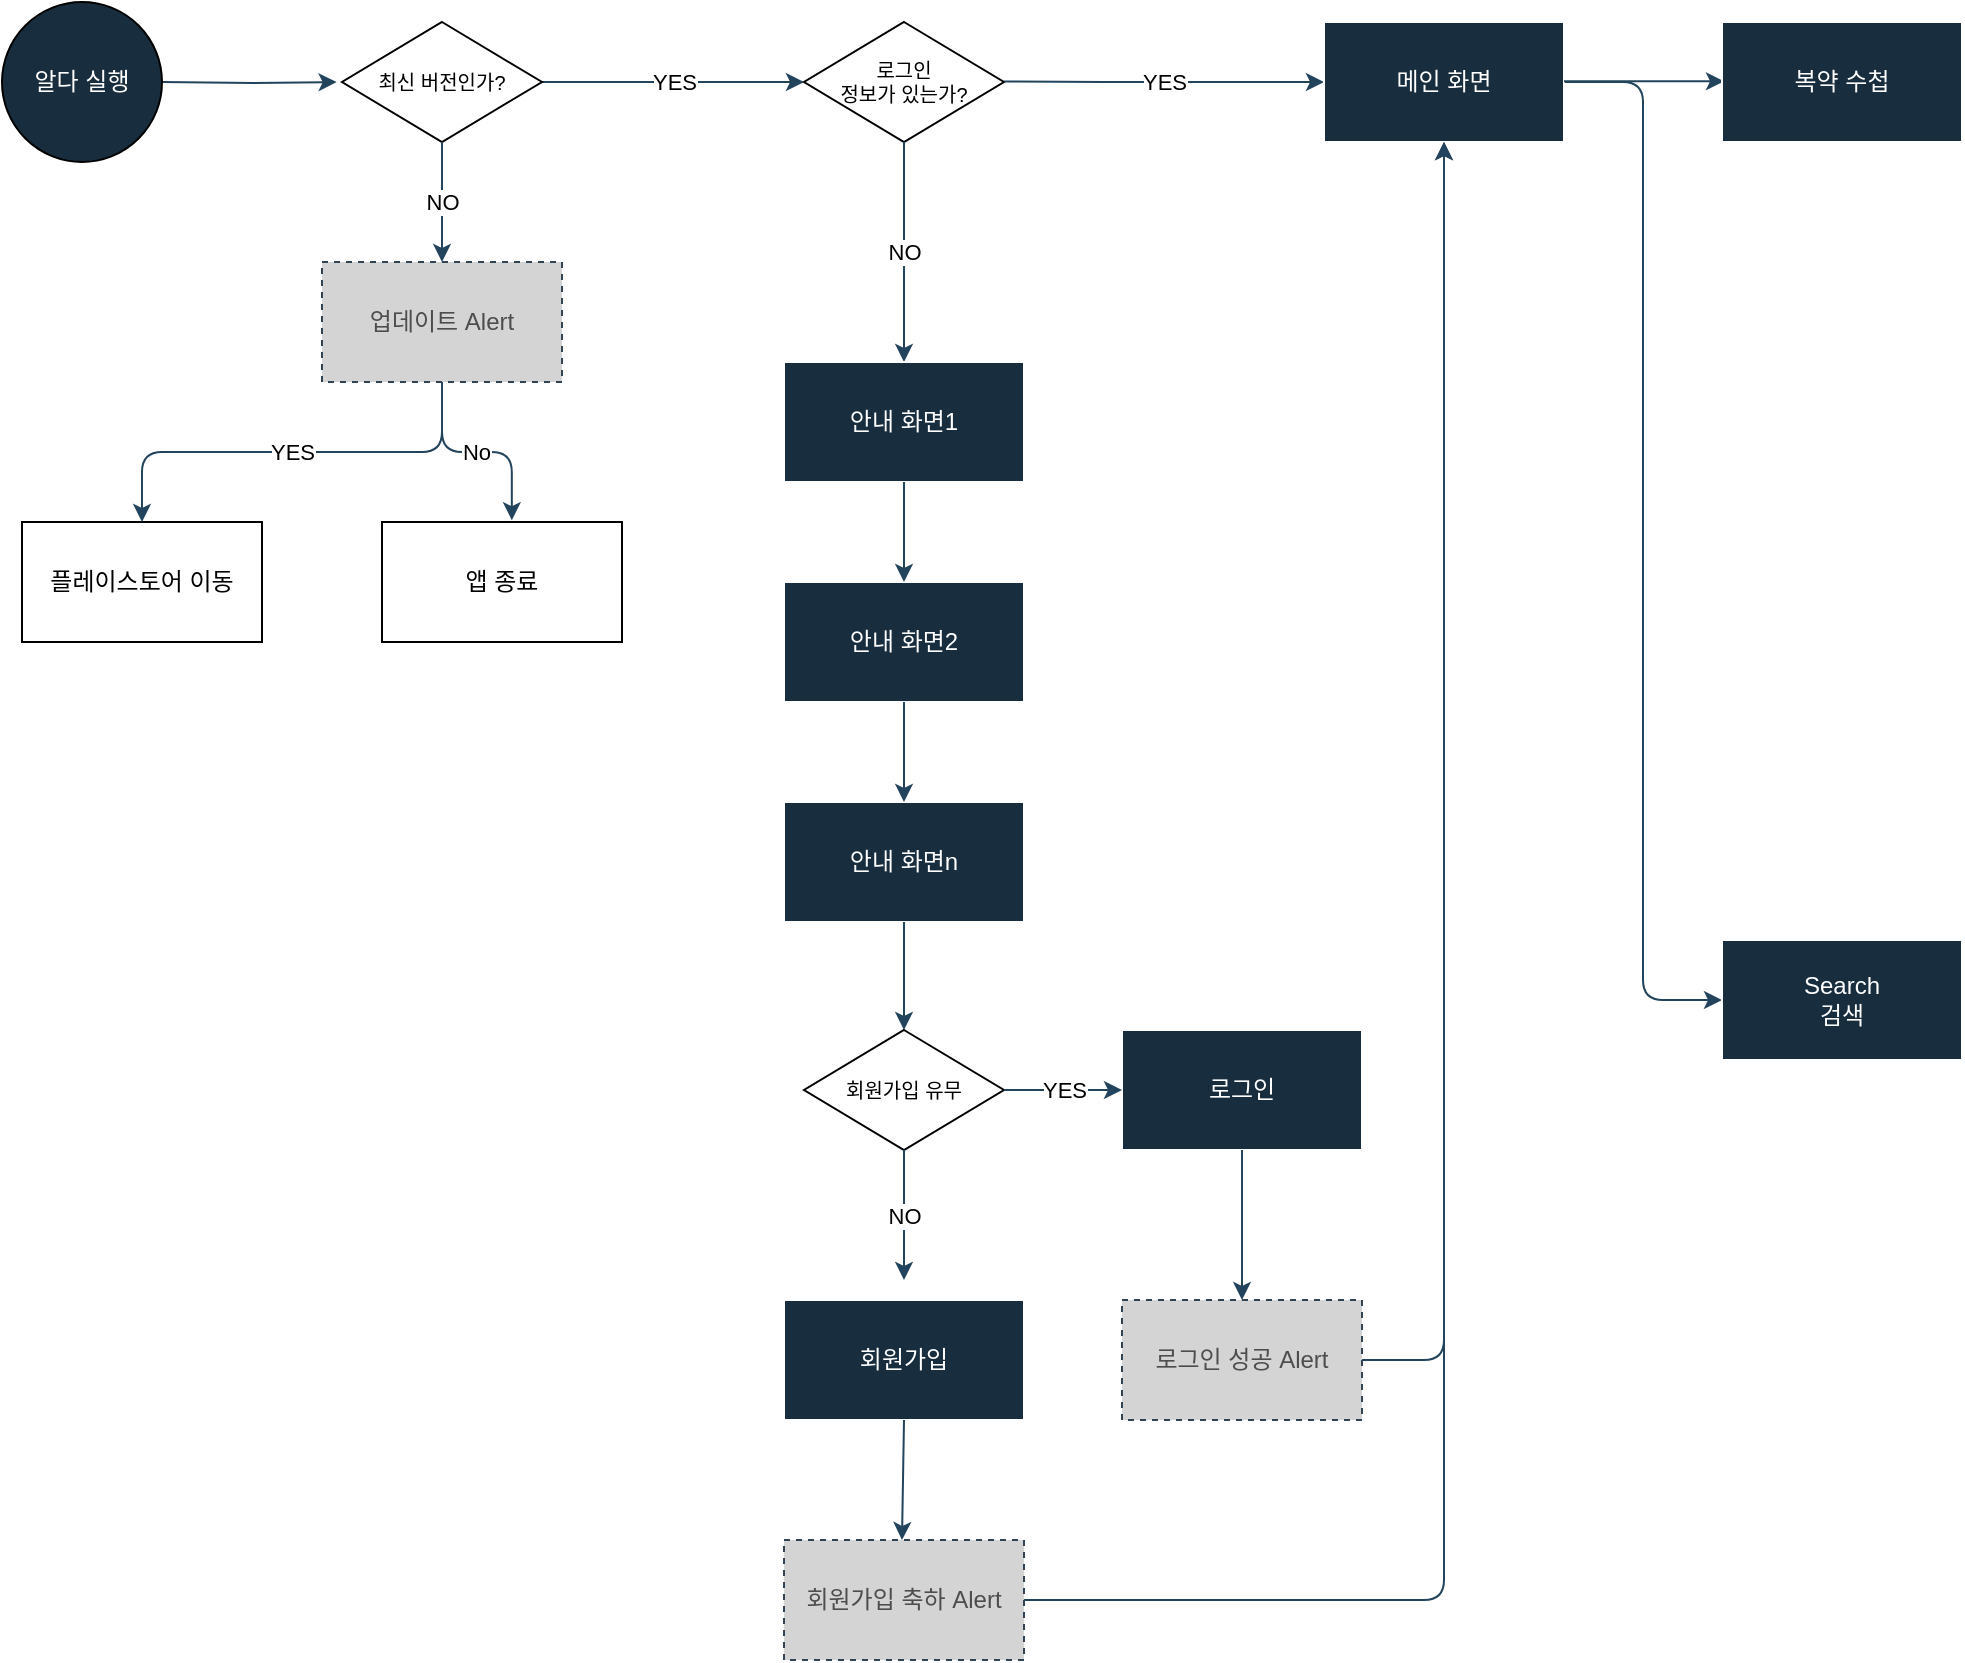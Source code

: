 <mxfile version="21.3.2" type="github">
  <diagram id="C5RBs43oDa-KdzZeNtuy" name="Page-1">
    <mxGraphModel dx="1087" dy="794" grid="1" gridSize="10" guides="1" tooltips="1" connect="1" arrows="1" fold="1" page="1" pageScale="1" pageWidth="827" pageHeight="1169" math="0" shadow="0">
      <root>
        <mxCell id="WIyWlLk6GJQsqaUBKTNV-0" />
        <mxCell id="WIyWlLk6GJQsqaUBKTNV-1" parent="WIyWlLk6GJQsqaUBKTNV-0" />
        <mxCell id="m_ifMpzxKWYVqeIlEhVg-5" style="edgeStyle=orthogonalEdgeStyle;rounded=0;orthogonalLoop=1;jettySize=auto;html=1;exitX=1;exitY=0.5;exitDx=0;exitDy=0;entryX=-0.027;entryY=0.501;entryDx=0;entryDy=0;entryPerimeter=0;strokeColor=#23445D;" parent="WIyWlLk6GJQsqaUBKTNV-1" target="m_ifMpzxKWYVqeIlEhVg-2" edge="1">
          <mxGeometry relative="1" as="geometry">
            <mxPoint x="150" y="111" as="sourcePoint" />
          </mxGeometry>
        </mxCell>
        <mxCell id="m_ifMpzxKWYVqeIlEhVg-6" value="YES" style="edgeStyle=orthogonalEdgeStyle;rounded=0;orthogonalLoop=1;jettySize=auto;html=1;exitX=1;exitY=0.5;exitDx=0;exitDy=0;entryX=0;entryY=0.5;entryDx=0;entryDy=0;strokeColor=#23445D;" parent="WIyWlLk6GJQsqaUBKTNV-1" source="m_ifMpzxKWYVqeIlEhVg-2" target="m_ifMpzxKWYVqeIlEhVg-3" edge="1">
          <mxGeometry relative="1" as="geometry" />
        </mxCell>
        <mxCell id="m_ifMpzxKWYVqeIlEhVg-2" value="최신 버전인가?" style="rhombus;whiteSpace=wrap;html=1;fillStyle=auto;fontSize=10;" parent="WIyWlLk6GJQsqaUBKTNV-1" vertex="1">
          <mxGeometry x="240" y="81" width="100" height="60" as="geometry" />
        </mxCell>
        <mxCell id="m_ifMpzxKWYVqeIlEhVg-3" value="로그인&lt;br style=&quot;font-size: 10px;&quot;&gt;정보가 있는가?" style="rhombus;whiteSpace=wrap;html=1;fillStyle=auto;fontSize=10;" parent="WIyWlLk6GJQsqaUBKTNV-1" vertex="1">
          <mxGeometry x="471" y="81" width="100" height="60" as="geometry" />
        </mxCell>
        <mxCell id="m_ifMpzxKWYVqeIlEhVg-8" value="YES" style="edgeStyle=none;orthogonalLoop=1;jettySize=auto;html=1;rounded=0;strokeColor=#23445D;entryX=0;entryY=0.5;entryDx=0;entryDy=0;" parent="WIyWlLk6GJQsqaUBKTNV-1" target="m_ifMpzxKWYVqeIlEhVg-14" edge="1">
          <mxGeometry width="80" relative="1" as="geometry">
            <mxPoint x="571" y="110.76" as="sourcePoint" />
            <mxPoint x="671" y="111" as="targetPoint" />
            <Array as="points">
              <mxPoint x="621" y="111" />
            </Array>
          </mxGeometry>
        </mxCell>
        <mxCell id="m_ifMpzxKWYVqeIlEhVg-9" value="NO" style="edgeStyle=none;orthogonalLoop=1;jettySize=auto;html=1;rounded=0;strokeColor=#23445D;exitX=0.5;exitY=1;exitDx=0;exitDy=0;entryX=0.5;entryY=0;entryDx=0;entryDy=0;" parent="WIyWlLk6GJQsqaUBKTNV-1" source="m_ifMpzxKWYVqeIlEhVg-3" target="m_ifMpzxKWYVqeIlEhVg-13" edge="1">
          <mxGeometry width="80" relative="1" as="geometry">
            <mxPoint x="491" y="231" as="sourcePoint" />
            <mxPoint x="521" y="241" as="targetPoint" />
            <Array as="points" />
          </mxGeometry>
        </mxCell>
        <mxCell id="m_ifMpzxKWYVqeIlEhVg-13" value="안내 화면1" style="whiteSpace=wrap;html=1;strokeColor=#FFFFFF;fontColor=#FFFFFF;fillColor=#182E3E;" parent="WIyWlLk6GJQsqaUBKTNV-1" vertex="1">
          <mxGeometry x="461" y="251" width="120" height="60" as="geometry" />
        </mxCell>
        <mxCell id="m_ifMpzxKWYVqeIlEhVg-50" style="edgeStyle=orthogonalEdgeStyle;rounded=1;orthogonalLoop=1;jettySize=auto;html=1;exitX=1;exitY=0.5;exitDx=0;exitDy=0;entryX=0;entryY=0.5;entryDx=0;entryDy=0;strokeColor=#23445D;" parent="WIyWlLk6GJQsqaUBKTNV-1" source="m_ifMpzxKWYVqeIlEhVg-14" target="m_ifMpzxKWYVqeIlEhVg-49" edge="1">
          <mxGeometry relative="1" as="geometry" />
        </mxCell>
        <mxCell id="m_ifMpzxKWYVqeIlEhVg-14" value="메인 화면" style="whiteSpace=wrap;html=1;strokeColor=#FFFFFF;fontColor=#FFFFFF;fillColor=#182E3E;" parent="WIyWlLk6GJQsqaUBKTNV-1" vertex="1">
          <mxGeometry x="731" y="81" width="120" height="60" as="geometry" />
        </mxCell>
        <mxCell id="m_ifMpzxKWYVqeIlEhVg-15" value="NO" style="edgeStyle=none;orthogonalLoop=1;jettySize=auto;html=1;rounded=0;strokeColor=#23445D;exitX=0.5;exitY=1;exitDx=0;exitDy=0;entryX=0.5;entryY=0;entryDx=0;entryDy=0;" parent="WIyWlLk6GJQsqaUBKTNV-1" source="m_ifMpzxKWYVqeIlEhVg-2" target="m_ifMpzxKWYVqeIlEhVg-18" edge="1">
          <mxGeometry width="80" relative="1" as="geometry">
            <mxPoint x="300" y="191" as="sourcePoint" />
            <mxPoint x="290" y="191" as="targetPoint" />
            <Array as="points" />
          </mxGeometry>
        </mxCell>
        <mxCell id="m_ifMpzxKWYVqeIlEhVg-16" value="플레이스토어 이동" style="whiteSpace=wrap;html=1;" parent="WIyWlLk6GJQsqaUBKTNV-1" vertex="1">
          <mxGeometry x="80" y="331" width="120" height="60" as="geometry" />
        </mxCell>
        <mxCell id="m_ifMpzxKWYVqeIlEhVg-24" value="YES" style="edgeStyle=orthogonalEdgeStyle;rounded=1;orthogonalLoop=1;jettySize=auto;html=1;exitX=0.5;exitY=1;exitDx=0;exitDy=0;entryX=0.5;entryY=0;entryDx=0;entryDy=0;strokeColor=#23445D;" parent="WIyWlLk6GJQsqaUBKTNV-1" source="m_ifMpzxKWYVqeIlEhVg-18" target="m_ifMpzxKWYVqeIlEhVg-16" edge="1">
          <mxGeometry relative="1" as="geometry" />
        </mxCell>
        <mxCell id="m_ifMpzxKWYVqeIlEhVg-25" value="No" style="edgeStyle=orthogonalEdgeStyle;rounded=1;orthogonalLoop=1;jettySize=auto;html=1;exitX=0.5;exitY=1;exitDx=0;exitDy=0;entryX=0.541;entryY=-0.015;entryDx=0;entryDy=0;entryPerimeter=0;strokeColor=#23445D;" parent="WIyWlLk6GJQsqaUBKTNV-1" source="m_ifMpzxKWYVqeIlEhVg-18" target="m_ifMpzxKWYVqeIlEhVg-20" edge="1">
          <mxGeometry relative="1" as="geometry" />
        </mxCell>
        <mxCell id="m_ifMpzxKWYVqeIlEhVg-18" value="업데이트 Alert" style="whiteSpace=wrap;html=1;strokeColor=#314354;fontColor=#4D4D4D;fillColor=#D4D4D4;dashed=1;gradientColor=none;labelBorderColor=none;" parent="WIyWlLk6GJQsqaUBKTNV-1" vertex="1">
          <mxGeometry x="230" y="201" width="120" height="60" as="geometry" />
        </mxCell>
        <mxCell id="m_ifMpzxKWYVqeIlEhVg-20" value="앱 종료" style="whiteSpace=wrap;html=1;" parent="WIyWlLk6GJQsqaUBKTNV-1" vertex="1">
          <mxGeometry x="260" y="331" width="120" height="60" as="geometry" />
        </mxCell>
        <mxCell id="m_ifMpzxKWYVqeIlEhVg-26" value="안내 화면2" style="whiteSpace=wrap;html=1;strokeColor=#FFFFFF;fontColor=#FFFFFF;fillColor=#182E3E;" parent="WIyWlLk6GJQsqaUBKTNV-1" vertex="1">
          <mxGeometry x="461" y="361" width="120" height="60" as="geometry" />
        </mxCell>
        <mxCell id="m_ifMpzxKWYVqeIlEhVg-27" value="안내 화면n" style="whiteSpace=wrap;html=1;strokeColor=#FFFFFF;fontColor=#FFFFFF;fillColor=#182E3E;" parent="WIyWlLk6GJQsqaUBKTNV-1" vertex="1">
          <mxGeometry x="461" y="471" width="120" height="60" as="geometry" />
        </mxCell>
        <mxCell id="m_ifMpzxKWYVqeIlEhVg-28" value="" style="edgeStyle=none;orthogonalLoop=1;jettySize=auto;html=1;rounded=0;strokeColor=#23445D;exitX=0.5;exitY=1;exitDx=0;exitDy=0;entryX=0.5;entryY=0;entryDx=0;entryDy=0;" parent="WIyWlLk6GJQsqaUBKTNV-1" source="m_ifMpzxKWYVqeIlEhVg-13" target="m_ifMpzxKWYVqeIlEhVg-26" edge="1">
          <mxGeometry width="80" relative="1" as="geometry">
            <mxPoint x="631" y="321" as="sourcePoint" />
            <mxPoint x="711" y="321" as="targetPoint" />
            <Array as="points" />
          </mxGeometry>
        </mxCell>
        <mxCell id="m_ifMpzxKWYVqeIlEhVg-29" value="" style="edgeStyle=none;orthogonalLoop=1;jettySize=auto;html=1;rounded=0;strokeColor=#23445D;exitX=0.5;exitY=1;exitDx=0;exitDy=0;entryX=0.5;entryY=0;entryDx=0;entryDy=0;" parent="WIyWlLk6GJQsqaUBKTNV-1" source="m_ifMpzxKWYVqeIlEhVg-26" target="m_ifMpzxKWYVqeIlEhVg-27" edge="1">
          <mxGeometry width="80" relative="1" as="geometry">
            <mxPoint x="651" y="381" as="sourcePoint" />
            <mxPoint x="731" y="381" as="targetPoint" />
            <Array as="points" />
          </mxGeometry>
        </mxCell>
        <mxCell id="m_ifMpzxKWYVqeIlEhVg-33" value="" style="edgeStyle=none;orthogonalLoop=1;jettySize=auto;html=1;rounded=0;strokeColor=#23445D;exitX=0.5;exitY=1;exitDx=0;exitDy=0;entryX=0.5;entryY=0;entryDx=0;entryDy=0;" parent="WIyWlLk6GJQsqaUBKTNV-1" source="m_ifMpzxKWYVqeIlEhVg-27" edge="1">
          <mxGeometry width="80" relative="1" as="geometry">
            <mxPoint x="720" y="490" as="sourcePoint" />
            <mxPoint x="521" y="585" as="targetPoint" />
            <Array as="points" />
          </mxGeometry>
        </mxCell>
        <mxCell id="m_ifMpzxKWYVqeIlEhVg-34" value="회원가입 유무" style="rhombus;whiteSpace=wrap;html=1;fillStyle=auto;fontSize=10;" parent="WIyWlLk6GJQsqaUBKTNV-1" vertex="1">
          <mxGeometry x="471" y="585" width="100" height="60" as="geometry" />
        </mxCell>
        <mxCell id="m_ifMpzxKWYVqeIlEhVg-35" value="로그인" style="whiteSpace=wrap;html=1;strokeColor=#FFFFFF;fontColor=#FFFFFF;fillColor=#182E3E;" parent="WIyWlLk6GJQsqaUBKTNV-1" vertex="1">
          <mxGeometry x="630" y="585" width="120" height="60" as="geometry" />
        </mxCell>
        <mxCell id="m_ifMpzxKWYVqeIlEhVg-36" value="YES" style="edgeStyle=none;orthogonalLoop=1;jettySize=auto;html=1;rounded=0;strokeColor=#23445D;exitX=1;exitY=0.5;exitDx=0;exitDy=0;entryX=0;entryY=0.5;entryDx=0;entryDy=0;" parent="WIyWlLk6GJQsqaUBKTNV-1" source="m_ifMpzxKWYVqeIlEhVg-34" target="m_ifMpzxKWYVqeIlEhVg-35" edge="1">
          <mxGeometry width="80" relative="1" as="geometry">
            <mxPoint x="640" y="690" as="sourcePoint" />
            <mxPoint x="720" y="690" as="targetPoint" />
            <Array as="points" />
          </mxGeometry>
        </mxCell>
        <mxCell id="m_ifMpzxKWYVqeIlEhVg-37" value="NO" style="edgeStyle=none;orthogonalLoop=1;jettySize=auto;html=1;rounded=0;strokeColor=#23445D;exitX=0.5;exitY=1;exitDx=0;exitDy=0;" parent="WIyWlLk6GJQsqaUBKTNV-1" source="m_ifMpzxKWYVqeIlEhVg-34" edge="1">
          <mxGeometry width="80" relative="1" as="geometry">
            <mxPoint x="520" y="740" as="sourcePoint" />
            <mxPoint x="521" y="710" as="targetPoint" />
            <Array as="points" />
          </mxGeometry>
        </mxCell>
        <mxCell id="m_ifMpzxKWYVqeIlEhVg-40" style="edgeStyle=orthogonalEdgeStyle;rounded=1;orthogonalLoop=1;jettySize=auto;html=1;exitX=1;exitY=0.5;exitDx=0;exitDy=0;entryX=0.5;entryY=1;entryDx=0;entryDy=0;strokeColor=#23445D;" parent="WIyWlLk6GJQsqaUBKTNV-1" source="m_ifMpzxKWYVqeIlEhVg-43" target="m_ifMpzxKWYVqeIlEhVg-14" edge="1">
          <mxGeometry relative="1" as="geometry" />
        </mxCell>
        <mxCell id="m_ifMpzxKWYVqeIlEhVg-38" value="회원가입" style="whiteSpace=wrap;html=1;strokeColor=#FFFFFF;fontColor=#FFFFFF;fillColor=#182E3E;" parent="WIyWlLk6GJQsqaUBKTNV-1" vertex="1">
          <mxGeometry x="461" y="720" width="120" height="60" as="geometry" />
        </mxCell>
        <mxCell id="m_ifMpzxKWYVqeIlEhVg-39" value="" style="edgeStyle=orthogonalEdgeStyle;orthogonalLoop=1;jettySize=auto;html=1;rounded=1;strokeColor=#23445D;exitX=1;exitY=0.5;exitDx=0;exitDy=0;entryX=0.5;entryY=1;entryDx=0;entryDy=0;" parent="WIyWlLk6GJQsqaUBKTNV-1" source="m_ifMpzxKWYVqeIlEhVg-45" target="m_ifMpzxKWYVqeIlEhVg-14" edge="1">
          <mxGeometry width="80" relative="1" as="geometry">
            <mxPoint x="900" y="620" as="sourcePoint" />
            <mxPoint x="980" y="620" as="targetPoint" />
          </mxGeometry>
        </mxCell>
        <mxCell id="m_ifMpzxKWYVqeIlEhVg-41" value="" style="edgeStyle=none;orthogonalLoop=1;jettySize=auto;html=1;rounded=0;strokeColor=#23445D;exitX=0.5;exitY=1;exitDx=0;exitDy=0;" parent="WIyWlLk6GJQsqaUBKTNV-1" source="m_ifMpzxKWYVqeIlEhVg-38" edge="1">
          <mxGeometry width="80" relative="1" as="geometry">
            <mxPoint x="700" y="880" as="sourcePoint" />
            <mxPoint x="520" y="840" as="targetPoint" />
            <Array as="points" />
          </mxGeometry>
        </mxCell>
        <mxCell id="m_ifMpzxKWYVqeIlEhVg-43" value="회원가입 축하 Alert" style="whiteSpace=wrap;html=1;strokeColor=#314354;fontColor=#4D4D4D;fillColor=#D4D4D4;dashed=1;gradientColor=none;labelBorderColor=none;" parent="WIyWlLk6GJQsqaUBKTNV-1" vertex="1">
          <mxGeometry x="461" y="840" width="120" height="60" as="geometry" />
        </mxCell>
        <mxCell id="m_ifMpzxKWYVqeIlEhVg-44" value="" style="edgeStyle=none;orthogonalLoop=1;jettySize=auto;html=1;rounded=0;strokeColor=#23445D;exitX=0.5;exitY=1;exitDx=0;exitDy=0;" parent="WIyWlLk6GJQsqaUBKTNV-1" source="m_ifMpzxKWYVqeIlEhVg-35" edge="1">
          <mxGeometry width="80" relative="1" as="geometry">
            <mxPoint x="970" y="770" as="sourcePoint" />
            <mxPoint x="690" y="720" as="targetPoint" />
            <Array as="points" />
          </mxGeometry>
        </mxCell>
        <mxCell id="m_ifMpzxKWYVqeIlEhVg-45" value="로그인 성공 Alert" style="whiteSpace=wrap;html=1;strokeColor=#314354;fontColor=#4D4D4D;fillColor=#D4D4D4;dashed=1;gradientColor=none;labelBorderColor=none;" parent="WIyWlLk6GJQsqaUBKTNV-1" vertex="1">
          <mxGeometry x="630" y="720" width="120" height="60" as="geometry" />
        </mxCell>
        <mxCell id="m_ifMpzxKWYVqeIlEhVg-46" value="" style="edgeStyle=none;orthogonalLoop=1;jettySize=auto;html=1;rounded=0;strokeColor=#23445D;" parent="WIyWlLk6GJQsqaUBKTNV-1" edge="1">
          <mxGeometry width="80" relative="1" as="geometry">
            <mxPoint x="851" y="110.66" as="sourcePoint" />
            <mxPoint x="931" y="110.66" as="targetPoint" />
            <Array as="points" />
          </mxGeometry>
        </mxCell>
        <mxCell id="m_ifMpzxKWYVqeIlEhVg-48" value="복약 수첩" style="whiteSpace=wrap;html=1;strokeColor=#FFFFFF;fontColor=#FFFFFF;fillColor=#182E3E;" parent="WIyWlLk6GJQsqaUBKTNV-1" vertex="1">
          <mxGeometry x="930" y="81" width="120" height="60" as="geometry" />
        </mxCell>
        <mxCell id="m_ifMpzxKWYVqeIlEhVg-49" value="Search&lt;br&gt;검색" style="whiteSpace=wrap;html=1;strokeColor=#FFFFFF;fontColor=#FFFFFF;fillColor=#182E3E;" parent="WIyWlLk6GJQsqaUBKTNV-1" vertex="1">
          <mxGeometry x="930" y="540" width="120" height="60" as="geometry" />
        </mxCell>
        <mxCell id="ww2taAqwdHIzYoL_KbF--3" value="알다 실행" style="ellipse;whiteSpace=wrap;html=1;aspect=fixed;gradientColor=none;fillColor=#182E3E;fontColor=#FFFFFF;" vertex="1" parent="WIyWlLk6GJQsqaUBKTNV-1">
          <mxGeometry x="70" y="71" width="80" height="80" as="geometry" />
        </mxCell>
      </root>
    </mxGraphModel>
  </diagram>
</mxfile>
